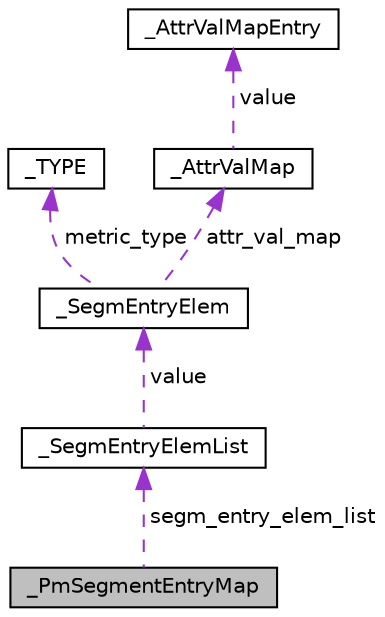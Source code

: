 digraph "_PmSegmentEntryMap"
{
  edge [fontname="Helvetica",fontsize="10",labelfontname="Helvetica",labelfontsize="10"];
  node [fontname="Helvetica",fontsize="10",shape=record];
  Node1 [label="_PmSegmentEntryMap",height=0.2,width=0.4,color="black", fillcolor="grey75", style="filled", fontcolor="black"];
  Node2 -> Node1 [dir="back",color="darkorchid3",fontsize="10",style="dashed",label=" segm_entry_elem_list" ,fontname="Helvetica"];
  Node2 [label="_SegmEntryElemList",height=0.2,width=0.4,color="black", fillcolor="white", style="filled",URL="$struct___segm_entry_elem_list.html"];
  Node3 -> Node2 [dir="back",color="darkorchid3",fontsize="10",style="dashed",label=" value" ,fontname="Helvetica"];
  Node3 [label="_SegmEntryElem",height=0.2,width=0.4,color="black", fillcolor="white", style="filled",URL="$struct___segm_entry_elem.html"];
  Node4 -> Node3 [dir="back",color="darkorchid3",fontsize="10",style="dashed",label=" metric_type" ,fontname="Helvetica"];
  Node4 [label="_TYPE",height=0.2,width=0.4,color="black", fillcolor="white", style="filled",URL="$struct___t_y_p_e.html"];
  Node5 -> Node3 [dir="back",color="darkorchid3",fontsize="10",style="dashed",label=" attr_val_map" ,fontname="Helvetica"];
  Node5 [label="_AttrValMap",height=0.2,width=0.4,color="black", fillcolor="white", style="filled",URL="$struct___attr_val_map.html"];
  Node6 -> Node5 [dir="back",color="darkorchid3",fontsize="10",style="dashed",label=" value" ,fontname="Helvetica"];
  Node6 [label="_AttrValMapEntry",height=0.2,width=0.4,color="black", fillcolor="white", style="filled",URL="$struct___attr_val_map_entry.html"];
}
